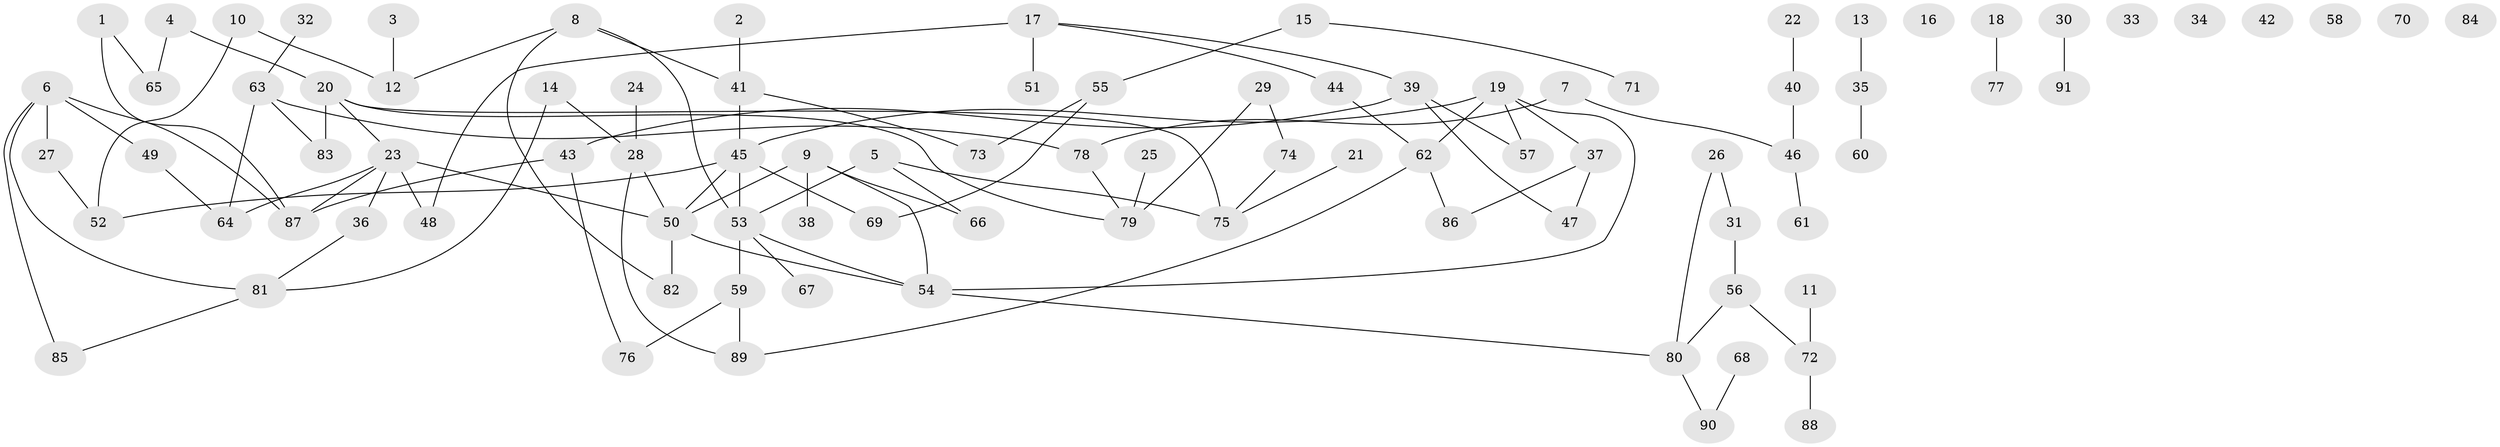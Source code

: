 // coarse degree distribution, {2: 0.36363636363636365, 7: 0.01818181818181818, 3: 0.32727272727272727, 4: 0.01818181818181818, 1: 0.12727272727272726, 5: 0.07272727272727272, 6: 0.07272727272727272}
// Generated by graph-tools (version 1.1) at 2025/48/03/04/25 22:48:09]
// undirected, 91 vertices, 107 edges
graph export_dot {
  node [color=gray90,style=filled];
  1;
  2;
  3;
  4;
  5;
  6;
  7;
  8;
  9;
  10;
  11;
  12;
  13;
  14;
  15;
  16;
  17;
  18;
  19;
  20;
  21;
  22;
  23;
  24;
  25;
  26;
  27;
  28;
  29;
  30;
  31;
  32;
  33;
  34;
  35;
  36;
  37;
  38;
  39;
  40;
  41;
  42;
  43;
  44;
  45;
  46;
  47;
  48;
  49;
  50;
  51;
  52;
  53;
  54;
  55;
  56;
  57;
  58;
  59;
  60;
  61;
  62;
  63;
  64;
  65;
  66;
  67;
  68;
  69;
  70;
  71;
  72;
  73;
  74;
  75;
  76;
  77;
  78;
  79;
  80;
  81;
  82;
  83;
  84;
  85;
  86;
  87;
  88;
  89;
  90;
  91;
  1 -- 65;
  1 -- 87;
  2 -- 41;
  3 -- 12;
  4 -- 20;
  4 -- 65;
  5 -- 53;
  5 -- 66;
  5 -- 75;
  6 -- 27;
  6 -- 49;
  6 -- 81;
  6 -- 85;
  6 -- 87;
  7 -- 46;
  7 -- 78;
  8 -- 12;
  8 -- 41;
  8 -- 53;
  8 -- 82;
  9 -- 38;
  9 -- 50;
  9 -- 54;
  9 -- 66;
  10 -- 12;
  10 -- 52;
  11 -- 72;
  13 -- 35;
  14 -- 28;
  14 -- 81;
  15 -- 55;
  15 -- 71;
  17 -- 39;
  17 -- 44;
  17 -- 48;
  17 -- 51;
  18 -- 77;
  19 -- 37;
  19 -- 45;
  19 -- 54;
  19 -- 57;
  19 -- 62;
  20 -- 23;
  20 -- 75;
  20 -- 79;
  20 -- 83;
  21 -- 75;
  22 -- 40;
  23 -- 36;
  23 -- 48;
  23 -- 50;
  23 -- 64;
  23 -- 87;
  24 -- 28;
  25 -- 79;
  26 -- 31;
  26 -- 80;
  27 -- 52;
  28 -- 50;
  28 -- 89;
  29 -- 74;
  29 -- 79;
  30 -- 91;
  31 -- 56;
  32 -- 63;
  35 -- 60;
  36 -- 81;
  37 -- 47;
  37 -- 86;
  39 -- 43;
  39 -- 47;
  39 -- 57;
  40 -- 46;
  41 -- 45;
  41 -- 73;
  43 -- 76;
  43 -- 87;
  44 -- 62;
  45 -- 50;
  45 -- 52;
  45 -- 53;
  45 -- 69;
  46 -- 61;
  49 -- 64;
  50 -- 54;
  50 -- 82;
  53 -- 54;
  53 -- 59;
  53 -- 67;
  54 -- 80;
  55 -- 69;
  55 -- 73;
  56 -- 72;
  56 -- 80;
  59 -- 76;
  59 -- 89;
  62 -- 86;
  62 -- 89;
  63 -- 64;
  63 -- 78;
  63 -- 83;
  68 -- 90;
  72 -- 88;
  74 -- 75;
  78 -- 79;
  80 -- 90;
  81 -- 85;
}
